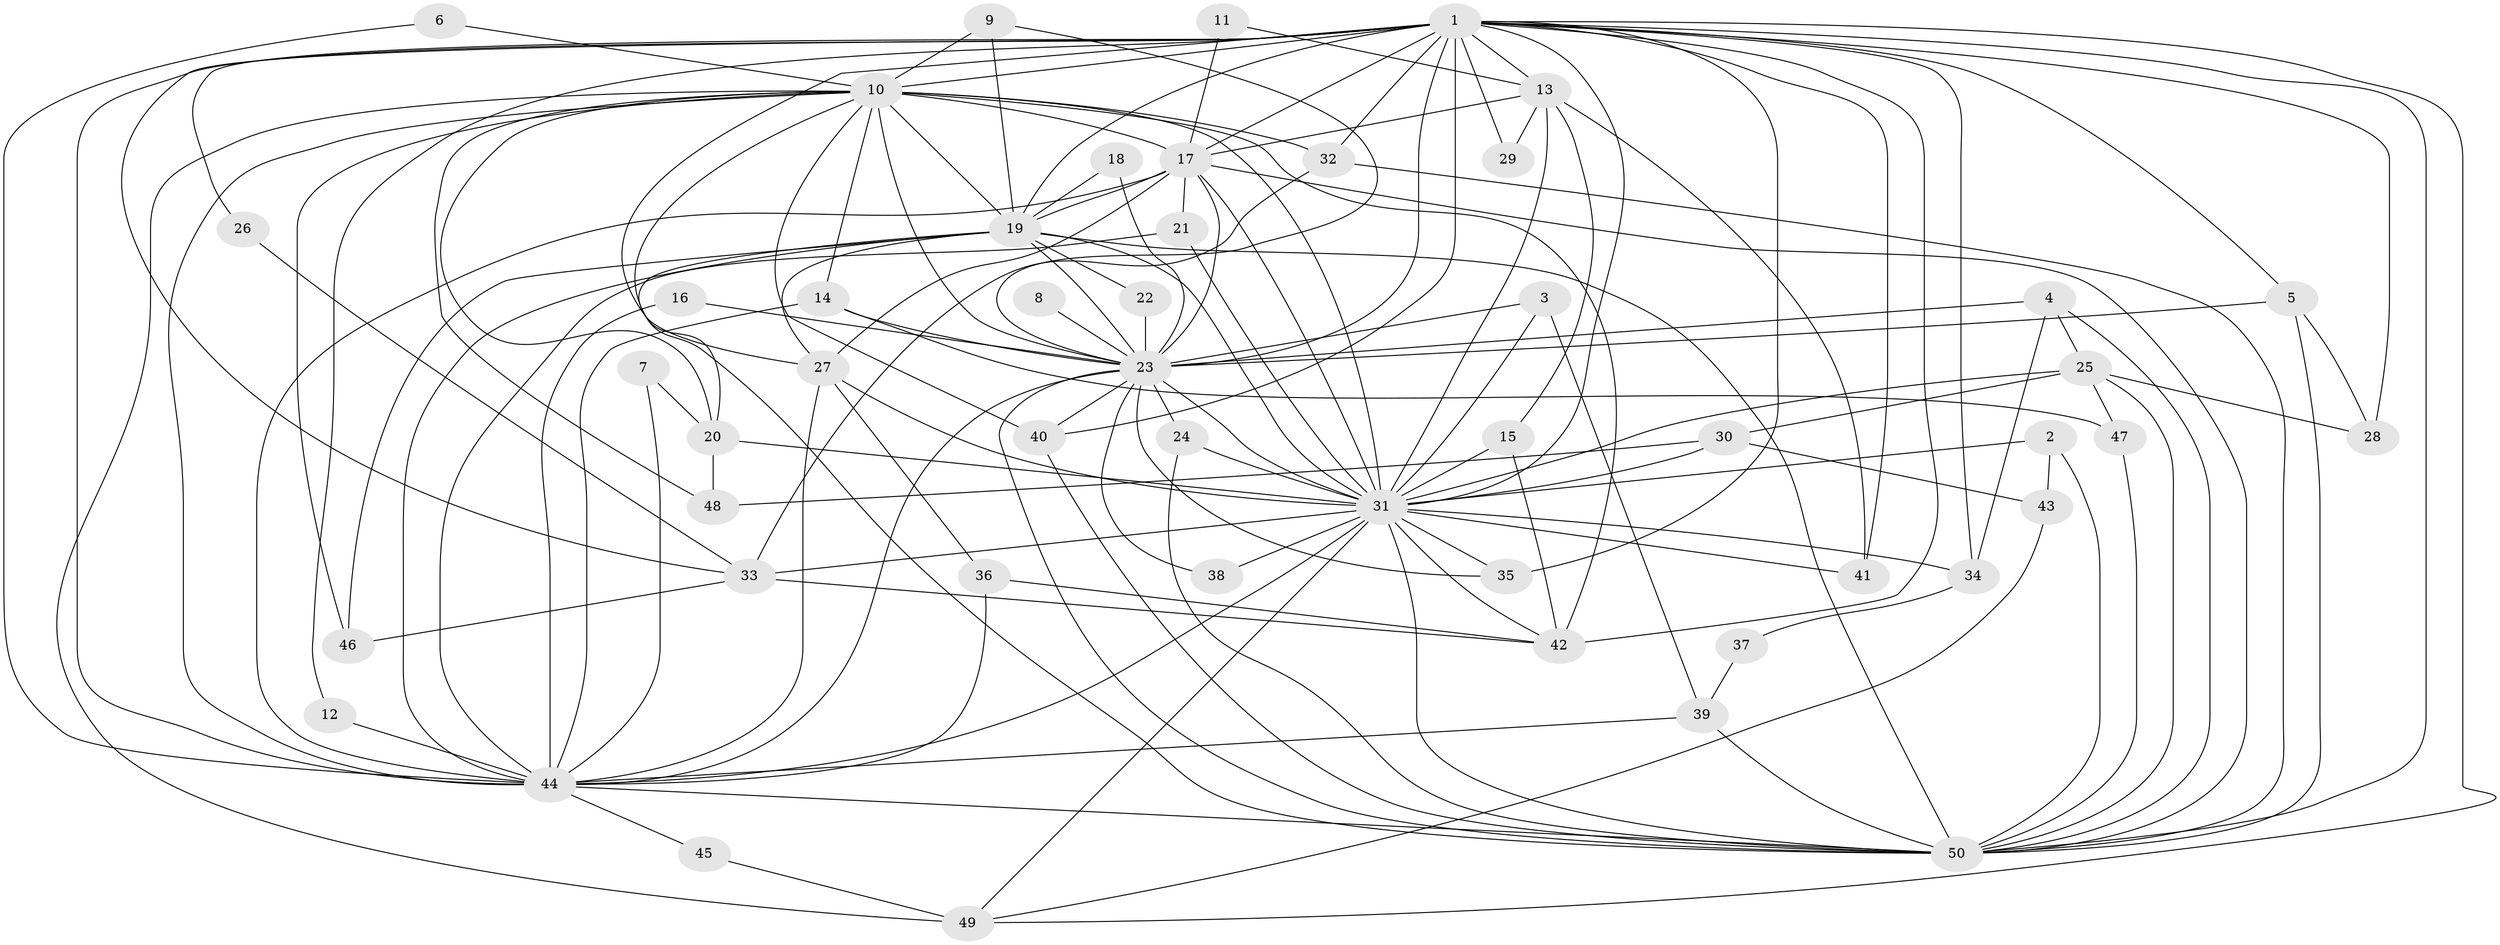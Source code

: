 // original degree distribution, {20: 0.02, 17: 0.02, 26: 0.01, 19: 0.01, 24: 0.01, 23: 0.01, 22: 0.01, 14: 0.01, 5: 0.06, 7: 0.02, 4: 0.11, 3: 0.14, 2: 0.56, 6: 0.01}
// Generated by graph-tools (version 1.1) at 2025/01/03/09/25 03:01:32]
// undirected, 50 vertices, 140 edges
graph export_dot {
graph [start="1"]
  node [color=gray90,style=filled];
  1;
  2;
  3;
  4;
  5;
  6;
  7;
  8;
  9;
  10;
  11;
  12;
  13;
  14;
  15;
  16;
  17;
  18;
  19;
  20;
  21;
  22;
  23;
  24;
  25;
  26;
  27;
  28;
  29;
  30;
  31;
  32;
  33;
  34;
  35;
  36;
  37;
  38;
  39;
  40;
  41;
  42;
  43;
  44;
  45;
  46;
  47;
  48;
  49;
  50;
  1 -- 5 [weight=1.0];
  1 -- 10 [weight=3.0];
  1 -- 12 [weight=1.0];
  1 -- 13 [weight=1.0];
  1 -- 17 [weight=2.0];
  1 -- 19 [weight=3.0];
  1 -- 23 [weight=2.0];
  1 -- 26 [weight=1.0];
  1 -- 27 [weight=1.0];
  1 -- 28 [weight=1.0];
  1 -- 29 [weight=2.0];
  1 -- 31 [weight=4.0];
  1 -- 32 [weight=2.0];
  1 -- 33 [weight=1.0];
  1 -- 34 [weight=1.0];
  1 -- 35 [weight=1.0];
  1 -- 40 [weight=1.0];
  1 -- 41 [weight=1.0];
  1 -- 42 [weight=2.0];
  1 -- 44 [weight=2.0];
  1 -- 49 [weight=1.0];
  1 -- 50 [weight=3.0];
  2 -- 31 [weight=1.0];
  2 -- 43 [weight=1.0];
  2 -- 50 [weight=1.0];
  3 -- 23 [weight=1.0];
  3 -- 31 [weight=1.0];
  3 -- 39 [weight=1.0];
  4 -- 23 [weight=1.0];
  4 -- 25 [weight=1.0];
  4 -- 34 [weight=1.0];
  4 -- 50 [weight=1.0];
  5 -- 23 [weight=1.0];
  5 -- 28 [weight=1.0];
  5 -- 50 [weight=1.0];
  6 -- 10 [weight=1.0];
  6 -- 44 [weight=1.0];
  7 -- 20 [weight=1.0];
  7 -- 44 [weight=1.0];
  8 -- 23 [weight=1.0];
  9 -- 10 [weight=1.0];
  9 -- 19 [weight=1.0];
  9 -- 23 [weight=1.0];
  10 -- 14 [weight=1.0];
  10 -- 17 [weight=1.0];
  10 -- 19 [weight=1.0];
  10 -- 20 [weight=1.0];
  10 -- 23 [weight=1.0];
  10 -- 31 [weight=2.0];
  10 -- 32 [weight=1.0];
  10 -- 40 [weight=1.0];
  10 -- 42 [weight=1.0];
  10 -- 44 [weight=1.0];
  10 -- 46 [weight=2.0];
  10 -- 48 [weight=1.0];
  10 -- 49 [weight=1.0];
  10 -- 50 [weight=1.0];
  11 -- 13 [weight=1.0];
  11 -- 17 [weight=1.0];
  12 -- 44 [weight=1.0];
  13 -- 15 [weight=1.0];
  13 -- 17 [weight=1.0];
  13 -- 29 [weight=1.0];
  13 -- 31 [weight=1.0];
  13 -- 41 [weight=1.0];
  14 -- 23 [weight=1.0];
  14 -- 44 [weight=1.0];
  14 -- 47 [weight=1.0];
  15 -- 31 [weight=1.0];
  15 -- 42 [weight=1.0];
  16 -- 23 [weight=1.0];
  16 -- 44 [weight=3.0];
  17 -- 19 [weight=1.0];
  17 -- 21 [weight=2.0];
  17 -- 23 [weight=1.0];
  17 -- 27 [weight=1.0];
  17 -- 31 [weight=2.0];
  17 -- 44 [weight=1.0];
  17 -- 50 [weight=1.0];
  18 -- 19 [weight=1.0];
  18 -- 23 [weight=1.0];
  19 -- 20 [weight=1.0];
  19 -- 22 [weight=1.0];
  19 -- 23 [weight=1.0];
  19 -- 27 [weight=1.0];
  19 -- 31 [weight=2.0];
  19 -- 44 [weight=2.0];
  19 -- 46 [weight=1.0];
  19 -- 50 [weight=1.0];
  20 -- 31 [weight=1.0];
  20 -- 48 [weight=1.0];
  21 -- 31 [weight=1.0];
  21 -- 44 [weight=1.0];
  22 -- 23 [weight=1.0];
  23 -- 24 [weight=1.0];
  23 -- 31 [weight=3.0];
  23 -- 35 [weight=1.0];
  23 -- 38 [weight=1.0];
  23 -- 40 [weight=1.0];
  23 -- 44 [weight=1.0];
  23 -- 50 [weight=1.0];
  24 -- 31 [weight=1.0];
  24 -- 50 [weight=1.0];
  25 -- 28 [weight=1.0];
  25 -- 30 [weight=1.0];
  25 -- 31 [weight=1.0];
  25 -- 47 [weight=1.0];
  25 -- 50 [weight=1.0];
  26 -- 33 [weight=1.0];
  27 -- 31 [weight=1.0];
  27 -- 36 [weight=1.0];
  27 -- 44 [weight=1.0];
  30 -- 31 [weight=1.0];
  30 -- 43 [weight=1.0];
  30 -- 48 [weight=1.0];
  31 -- 33 [weight=2.0];
  31 -- 34 [weight=1.0];
  31 -- 35 [weight=1.0];
  31 -- 38 [weight=1.0];
  31 -- 41 [weight=1.0];
  31 -- 42 [weight=1.0];
  31 -- 44 [weight=3.0];
  31 -- 49 [weight=1.0];
  31 -- 50 [weight=3.0];
  32 -- 33 [weight=1.0];
  32 -- 50 [weight=1.0];
  33 -- 42 [weight=1.0];
  33 -- 46 [weight=1.0];
  34 -- 37 [weight=1.0];
  36 -- 42 [weight=1.0];
  36 -- 44 [weight=1.0];
  37 -- 39 [weight=1.0];
  39 -- 44 [weight=1.0];
  39 -- 50 [weight=1.0];
  40 -- 50 [weight=1.0];
  43 -- 49 [weight=1.0];
  44 -- 45 [weight=1.0];
  44 -- 50 [weight=1.0];
  45 -- 49 [weight=1.0];
  47 -- 50 [weight=1.0];
}
